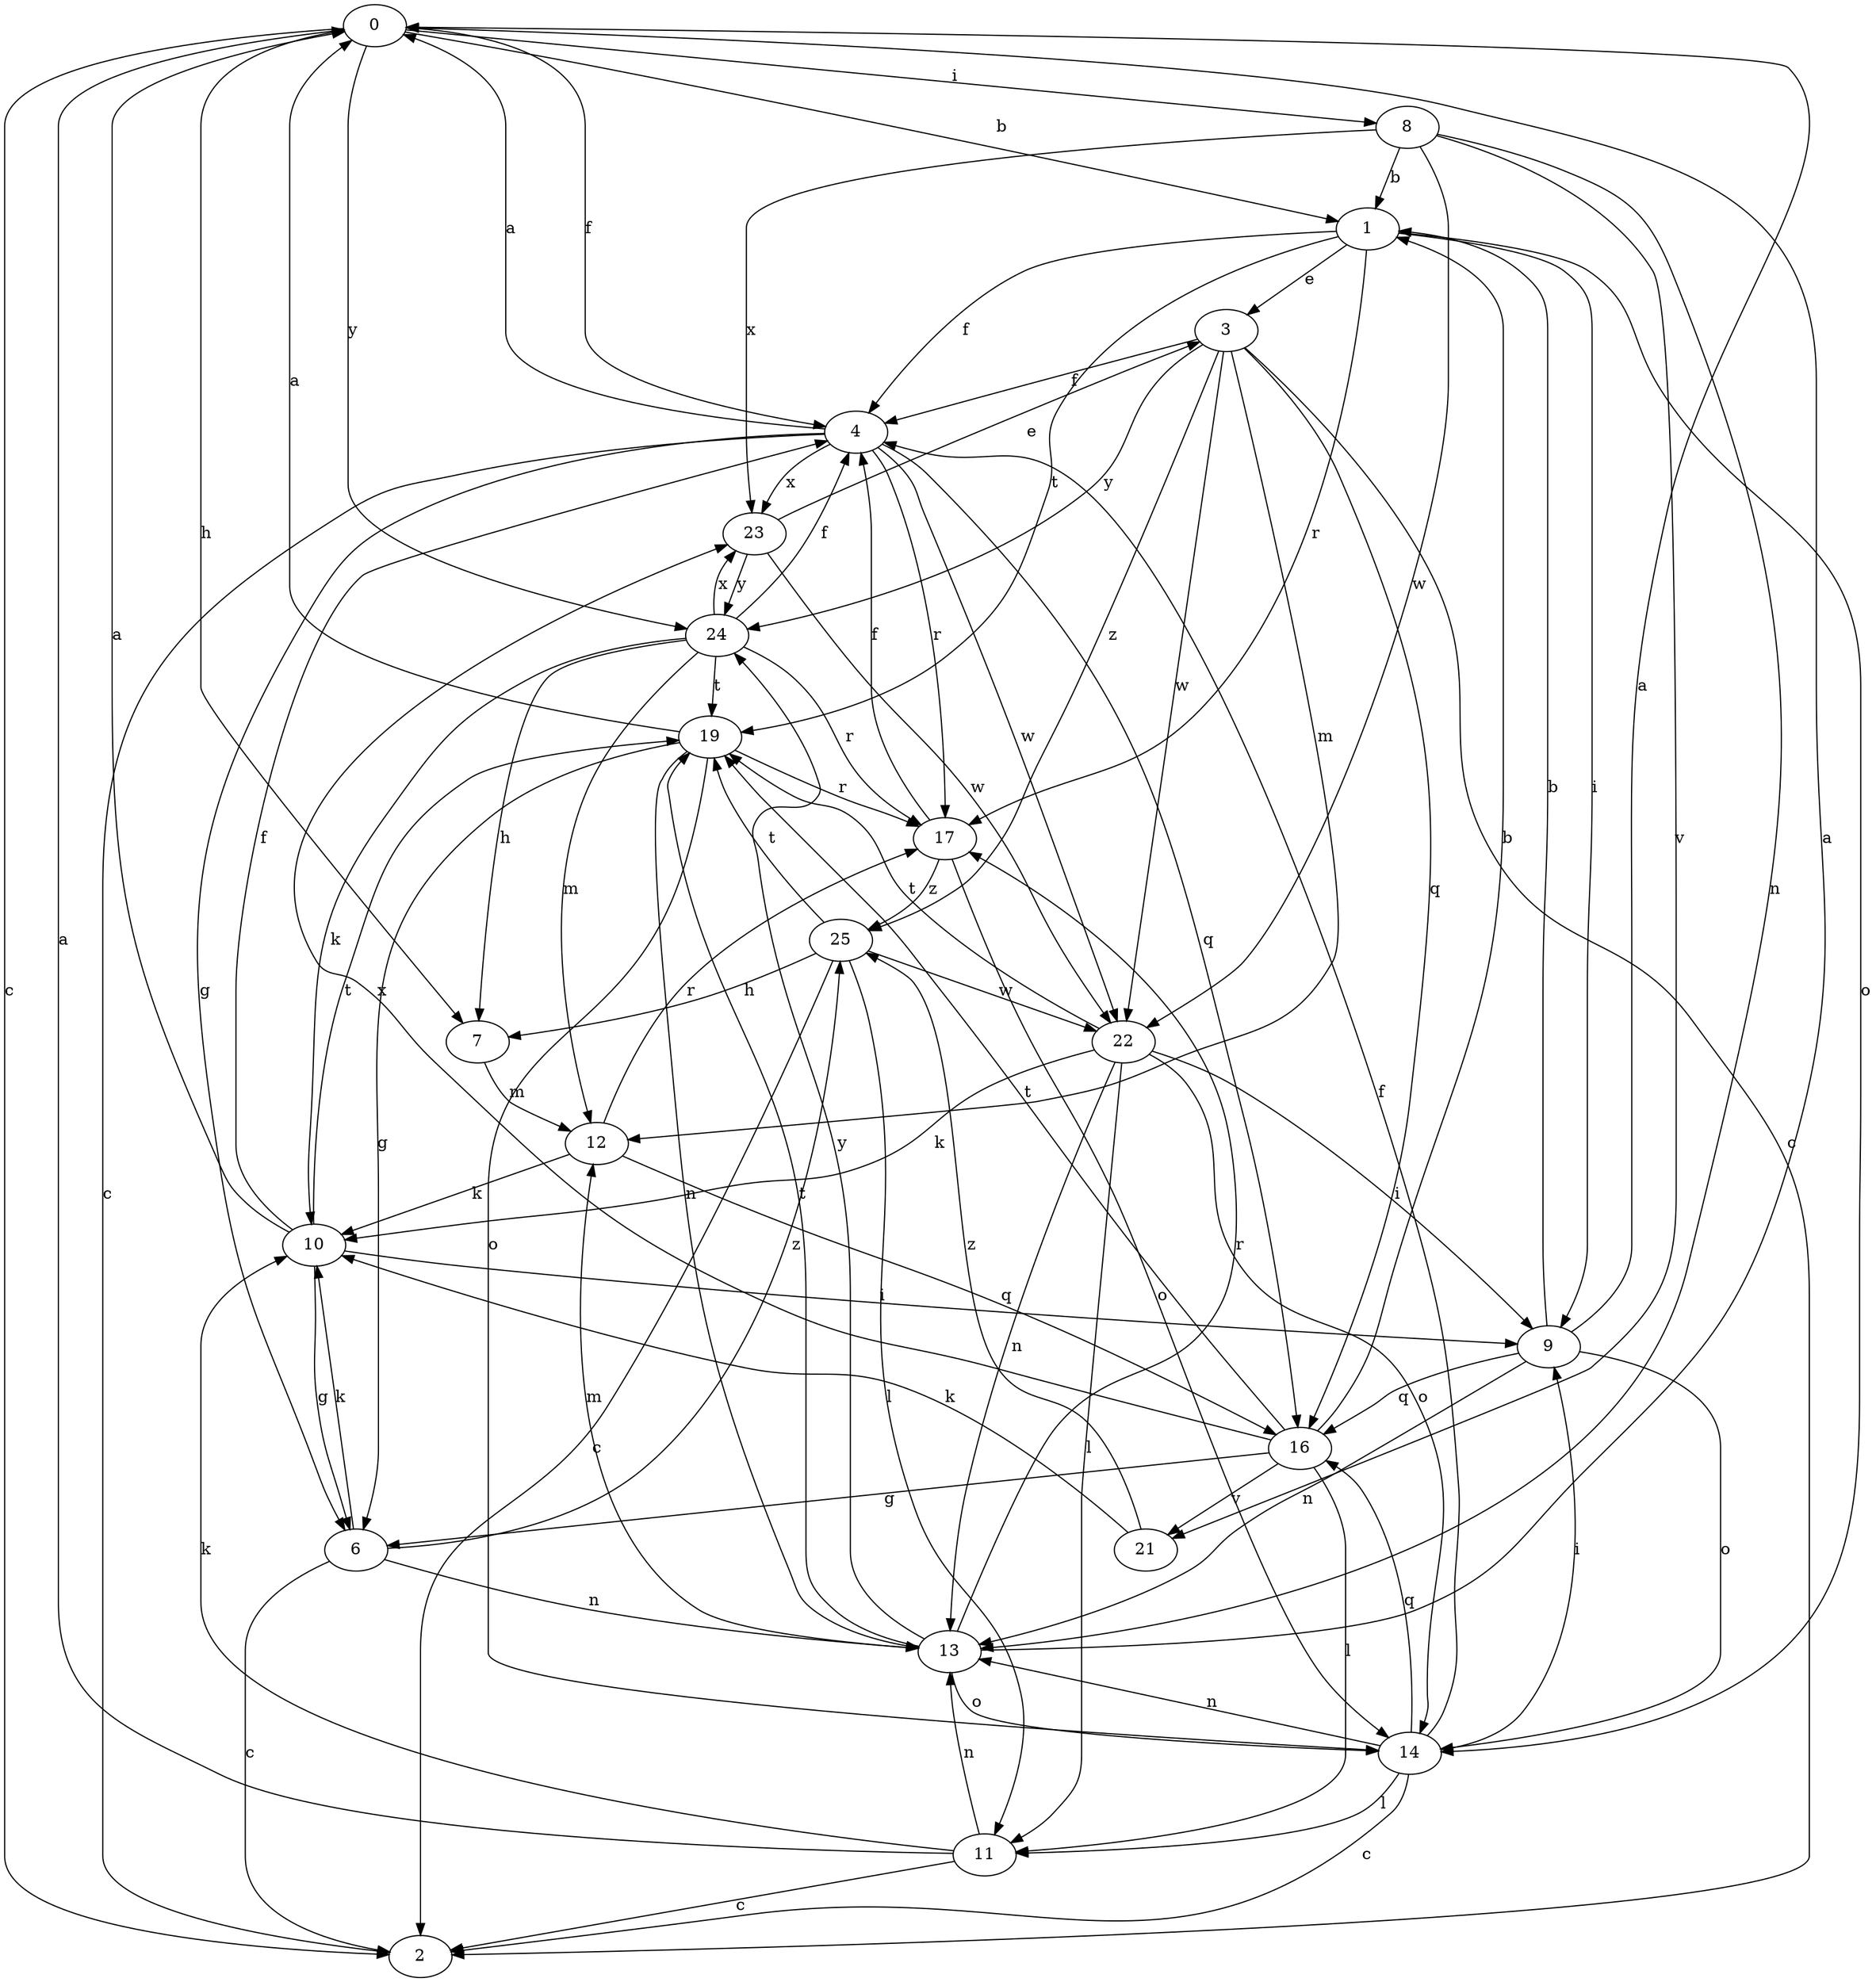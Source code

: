 strict digraph  {
0;
1;
2;
3;
4;
6;
7;
8;
9;
10;
11;
12;
13;
14;
16;
17;
19;
21;
22;
23;
24;
25;
0 -> 1  [label=b];
0 -> 2  [label=c];
0 -> 4  [label=f];
0 -> 7  [label=h];
0 -> 8  [label=i];
0 -> 24  [label=y];
1 -> 3  [label=e];
1 -> 4  [label=f];
1 -> 9  [label=i];
1 -> 14  [label=o];
1 -> 17  [label=r];
1 -> 19  [label=t];
3 -> 2  [label=c];
3 -> 4  [label=f];
3 -> 12  [label=m];
3 -> 16  [label=q];
3 -> 22  [label=w];
3 -> 24  [label=y];
3 -> 25  [label=z];
4 -> 0  [label=a];
4 -> 2  [label=c];
4 -> 6  [label=g];
4 -> 16  [label=q];
4 -> 17  [label=r];
4 -> 22  [label=w];
4 -> 23  [label=x];
6 -> 2  [label=c];
6 -> 10  [label=k];
6 -> 13  [label=n];
6 -> 25  [label=z];
7 -> 12  [label=m];
8 -> 1  [label=b];
8 -> 13  [label=n];
8 -> 21  [label=v];
8 -> 22  [label=w];
8 -> 23  [label=x];
9 -> 0  [label=a];
9 -> 1  [label=b];
9 -> 13  [label=n];
9 -> 14  [label=o];
9 -> 16  [label=q];
10 -> 0  [label=a];
10 -> 4  [label=f];
10 -> 6  [label=g];
10 -> 9  [label=i];
10 -> 19  [label=t];
11 -> 0  [label=a];
11 -> 2  [label=c];
11 -> 10  [label=k];
11 -> 13  [label=n];
12 -> 10  [label=k];
12 -> 16  [label=q];
12 -> 17  [label=r];
13 -> 0  [label=a];
13 -> 12  [label=m];
13 -> 14  [label=o];
13 -> 17  [label=r];
13 -> 19  [label=t];
13 -> 24  [label=y];
14 -> 2  [label=c];
14 -> 4  [label=f];
14 -> 9  [label=i];
14 -> 11  [label=l];
14 -> 13  [label=n];
14 -> 16  [label=q];
16 -> 1  [label=b];
16 -> 6  [label=g];
16 -> 11  [label=l];
16 -> 19  [label=t];
16 -> 21  [label=v];
16 -> 23  [label=x];
17 -> 4  [label=f];
17 -> 14  [label=o];
17 -> 25  [label=z];
19 -> 0  [label=a];
19 -> 6  [label=g];
19 -> 13  [label=n];
19 -> 14  [label=o];
19 -> 17  [label=r];
21 -> 10  [label=k];
21 -> 25  [label=z];
22 -> 9  [label=i];
22 -> 10  [label=k];
22 -> 11  [label=l];
22 -> 13  [label=n];
22 -> 14  [label=o];
22 -> 19  [label=t];
23 -> 3  [label=e];
23 -> 22  [label=w];
23 -> 24  [label=y];
24 -> 4  [label=f];
24 -> 7  [label=h];
24 -> 10  [label=k];
24 -> 12  [label=m];
24 -> 17  [label=r];
24 -> 19  [label=t];
24 -> 23  [label=x];
25 -> 2  [label=c];
25 -> 7  [label=h];
25 -> 11  [label=l];
25 -> 19  [label=t];
25 -> 22  [label=w];
}
